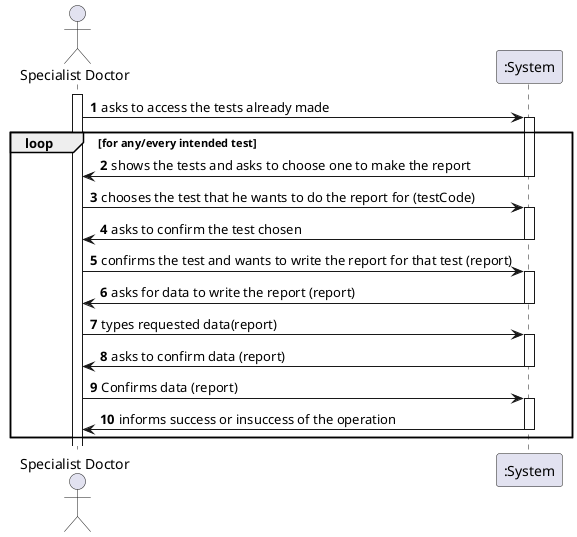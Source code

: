 @startuml
'https://plantuml.com/sequence-diagram

autonumber

actor  "Specialist Doctor" as Spec

participant ":System" as System

activate Spec
Spec -> System: asks to access the tests already made

loop for any/every intended test
activate System
System -> Spec: shows the tests and asks to choose one to make the report
deactivate System

Spec -> System: chooses the test that he wants to do the report for (testCode)

activate System
System -> Spec: asks to confirm the test chosen
deactivate System

Spec -> System: confirms the test and wants to write the report for that test (report)

activate System
System -> Spec: asks for data to write the report (report)
deactivate System

Spec -> System: types requested data(report)

activate System
System -> Spec: asks to confirm data (report)
deactivate System

Spec -> System: Confirms data (report)

activate System
System -> Spec: informs success or insuccess of the operation
deactivate System
end
@enduml